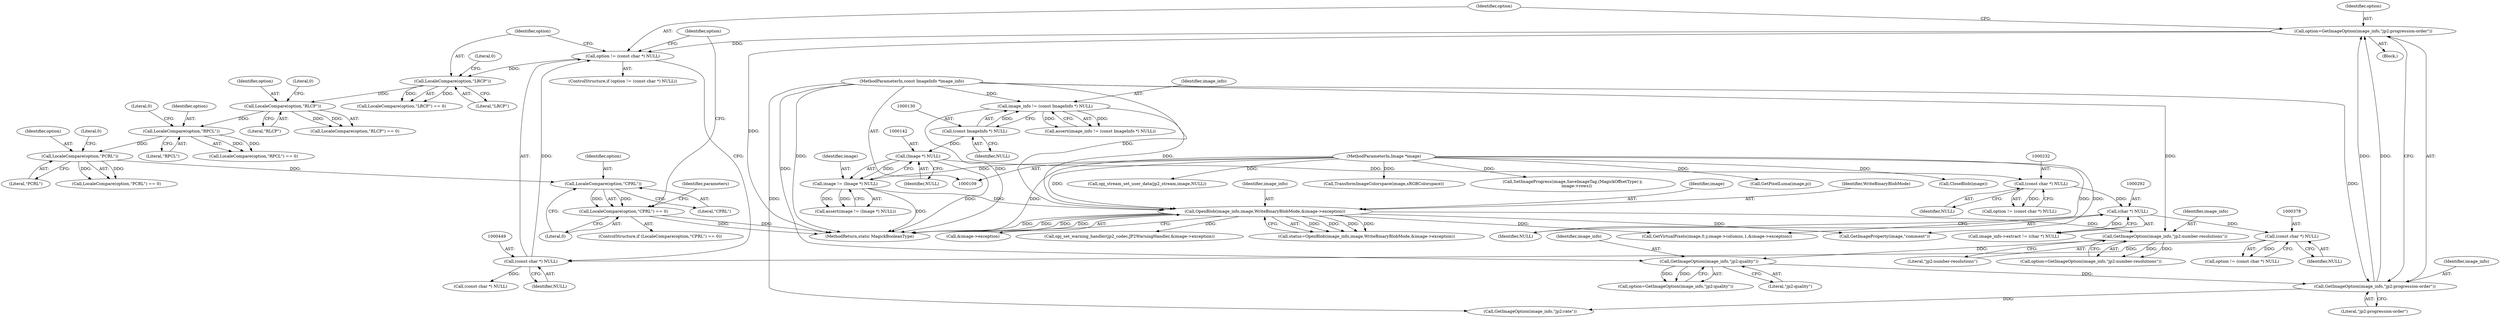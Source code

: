 digraph "0_ImageMagick_3d5ac8c20846871f1eb3068b65f93da7cd33bfd0_0@pointer" {
"1000498" [label="(Call,LocaleCompare(option,\"CPRL\"))"];
"1000487" [label="(Call,LocaleCompare(option,\"PCRL\"))"];
"1000476" [label="(Call,LocaleCompare(option,\"RPCL\"))"];
"1000465" [label="(Call,LocaleCompare(option,\"RLCP\"))"];
"1000454" [label="(Call,LocaleCompare(option,\"LRCP\"))"];
"1000446" [label="(Call,option != (const char *) NULL)"];
"1000440" [label="(Call,option=GetImageOption(image_info,\"jp2:progression-order\"))"];
"1000442" [label="(Call,GetImageOption(image_info,\"jp2:progression-order\"))"];
"1000371" [label="(Call,GetImageOption(image_info,\"jp2:quality\"))"];
"1000225" [label="(Call,GetImageOption(image_info,\"jp2:number-resolutions\"))"];
"1000167" [label="(Call,OpenBlob(image_info,image,WriteBinaryBlobMode,&image->exception))"];
"1000127" [label="(Call,image_info != (const ImageInfo *) NULL)"];
"1000110" [label="(MethodParameterIn,const ImageInfo *image_info)"];
"1000129" [label="(Call,(const ImageInfo *) NULL)"];
"1000139" [label="(Call,image != (Image *) NULL)"];
"1000111" [label="(MethodParameterIn,Image *image)"];
"1000141" [label="(Call,(Image *) NULL)"];
"1000448" [label="(Call,(const char *) NULL)"];
"1000377" [label="(Call,(const char *) NULL)"];
"1000291" [label="(Call,(char *) NULL)"];
"1000231" [label="(Call,(const char *) NULL)"];
"1000497" [label="(Call,LocaleCompare(option,\"CPRL\") == 0)"];
"1000488" [label="(Identifier,option)"];
"1000371" [label="(Call,GetImageOption(image_info,\"jp2:quality\"))"];
"1000131" [label="(Identifier,NULL)"];
"1000490" [label="(Literal,0)"];
"1000171" [label="(Call,&image->exception)"];
"1000127" [label="(Call,image_info != (const ImageInfo *) NULL)"];
"1000478" [label="(Literal,\"RPCL\")"];
"1000141" [label="(Call,(Image *) NULL)"];
"1000377" [label="(Call,(const char *) NULL)"];
"1000373" [label="(Literal,\"jp2:quality\")"];
"1000466" [label="(Identifier,option)"];
"1000375" [label="(Call,option != (const char *) NULL)"];
"1000500" [label="(Literal,\"CPRL\")"];
"1000486" [label="(Call,LocaleCompare(option,\"PCRL\") == 0)"];
"1000229" [label="(Call,option != (const char *) NULL)"];
"1000959" [label="(Call,GetVirtualPixels(image,0,y,image->columns,1,&image->exception))"];
"1000464" [label="(Call,LocaleCompare(option,\"RLCP\") == 0)"];
"1000167" [label="(Call,OpenBlob(image_info,image,WriteBinaryBlobMode,&image->exception))"];
"1000515" [label="(Call,(const char *) NULL)"];
"1000168" [label="(Identifier,image_info)"];
"1000445" [label="(ControlStructure,if (option != (const char *) NULL))"];
"1000231" [label="(Call,(const char *) NULL)"];
"1000441" [label="(Identifier,option)"];
"1000448" [label="(Call,(const char *) NULL)"];
"1000143" [label="(Identifier,NULL)"];
"1001239" [label="(Call,opj_stream_set_user_data(jp2_stream,image,NULL))"];
"1000126" [label="(Call,assert(image_info != (const ImageInfo *) NULL))"];
"1000454" [label="(Call,LocaleCompare(option,\"LRCP\"))"];
"1000476" [label="(Call,LocaleCompare(option,\"RPCL\"))"];
"1001299" [label="(MethodReturn,static MagickBooleanType)"];
"1000457" [label="(Literal,0)"];
"1000443" [label="(Identifier,image_info)"];
"1000465" [label="(Call,LocaleCompare(option,\"RLCP\"))"];
"1000372" [label="(Identifier,image_info)"];
"1000487" [label="(Call,LocaleCompare(option,\"PCRL\"))"];
"1000489" [label="(Literal,\"PCRL\")"];
"1000501" [label="(Literal,0)"];
"1001203" [label="(Call,opj_set_warning_handler(jp2_codec,JP2WarningHandler,&image->exception))"];
"1000165" [label="(Call,status=OpenBlob(image_info,image,WriteBinaryBlobMode,&image->exception))"];
"1000659" [label="(Call,TransformImageColorspace(image,sRGBColorspace))"];
"1000226" [label="(Identifier,image_info)"];
"1000293" [label="(Identifier,NULL)"];
"1000477" [label="(Identifier,option)"];
"1000499" [label="(Identifier,option)"];
"1000455" [label="(Identifier,option)"];
"1000475" [label="(Call,LocaleCompare(option,\"RPCL\") == 0)"];
"1000498" [label="(Call,LocaleCompare(option,\"CPRL\"))"];
"1000467" [label="(Literal,\"RLCP\")"];
"1000369" [label="(Call,option=GetImageOption(image_info,\"jp2:quality\"))"];
"1000112" [label="(Block,)"];
"1000479" [label="(Literal,0)"];
"1000379" [label="(Identifier,NULL)"];
"1000129" [label="(Call,(const ImageInfo *) NULL)"];
"1000225" [label="(Call,GetImageOption(image_info,\"jp2:number-resolutions\"))"];
"1000233" [label="(Identifier,NULL)"];
"1000456" [label="(Literal,\"LRCP\")"];
"1000447" [label="(Identifier,option)"];
"1000110" [label="(MethodParameterIn,const ImageInfo *image_info)"];
"1000497" [label="(Call,LocaleCompare(option,\"CPRL\") == 0)"];
"1000169" [label="(Identifier,image)"];
"1000446" [label="(Call,option != (const char *) NULL)"];
"1000504" [label="(Identifier,parameters)"];
"1001159" [label="(Call,SetImageProgress(image,SaveImageTag,(MagickOffsetType) y,\n      image->rows))"];
"1001081" [label="(Call,GetPixelLuma(image,p))"];
"1000442" [label="(Call,GetImageOption(image_info,\"jp2:progression-order\"))"];
"1000139" [label="(Call,image != (Image *) NULL)"];
"1000508" [label="(Identifier,option)"];
"1000223" [label="(Call,option=GetImageOption(image_info,\"jp2:number-resolutions\"))"];
"1000138" [label="(Call,assert(image != (Image *) NULL))"];
"1000450" [label="(Identifier,NULL)"];
"1000453" [label="(Call,LocaleCompare(option,\"LRCP\") == 0)"];
"1000227" [label="(Literal,\"jp2:number-resolutions\")"];
"1000496" [label="(ControlStructure,if (LocaleCompare(option,\"CPRL\") == 0))"];
"1000140" [label="(Identifier,image)"];
"1000468" [label="(Literal,0)"];
"1000603" [label="(Call,GetImageProperty(image,\"comment\"))"];
"1000291" [label="(Call,(char *) NULL)"];
"1000287" [label="(Call,image_info->extract != (char *) NULL)"];
"1001295" [label="(Call,CloseBlob(image))"];
"1000444" [label="(Literal,\"jp2:progression-order\")"];
"1000170" [label="(Identifier,WriteBinaryBlobMode)"];
"1000509" [label="(Call,GetImageOption(image_info,\"jp2:rate\"))"];
"1000440" [label="(Call,option=GetImageOption(image_info,\"jp2:progression-order\"))"];
"1000111" [label="(MethodParameterIn,Image *image)"];
"1000128" [label="(Identifier,image_info)"];
"1000498" -> "1000497"  [label="AST: "];
"1000498" -> "1000500"  [label="CFG: "];
"1000499" -> "1000498"  [label="AST: "];
"1000500" -> "1000498"  [label="AST: "];
"1000501" -> "1000498"  [label="CFG: "];
"1000498" -> "1000497"  [label="DDG: "];
"1000498" -> "1000497"  [label="DDG: "];
"1000487" -> "1000498"  [label="DDG: "];
"1000487" -> "1000486"  [label="AST: "];
"1000487" -> "1000489"  [label="CFG: "];
"1000488" -> "1000487"  [label="AST: "];
"1000489" -> "1000487"  [label="AST: "];
"1000490" -> "1000487"  [label="CFG: "];
"1000487" -> "1000486"  [label="DDG: "];
"1000487" -> "1000486"  [label="DDG: "];
"1000476" -> "1000487"  [label="DDG: "];
"1000476" -> "1000475"  [label="AST: "];
"1000476" -> "1000478"  [label="CFG: "];
"1000477" -> "1000476"  [label="AST: "];
"1000478" -> "1000476"  [label="AST: "];
"1000479" -> "1000476"  [label="CFG: "];
"1000476" -> "1000475"  [label="DDG: "];
"1000476" -> "1000475"  [label="DDG: "];
"1000465" -> "1000476"  [label="DDG: "];
"1000465" -> "1000464"  [label="AST: "];
"1000465" -> "1000467"  [label="CFG: "];
"1000466" -> "1000465"  [label="AST: "];
"1000467" -> "1000465"  [label="AST: "];
"1000468" -> "1000465"  [label="CFG: "];
"1000465" -> "1000464"  [label="DDG: "];
"1000465" -> "1000464"  [label="DDG: "];
"1000454" -> "1000465"  [label="DDG: "];
"1000454" -> "1000453"  [label="AST: "];
"1000454" -> "1000456"  [label="CFG: "];
"1000455" -> "1000454"  [label="AST: "];
"1000456" -> "1000454"  [label="AST: "];
"1000457" -> "1000454"  [label="CFG: "];
"1000454" -> "1000453"  [label="DDG: "];
"1000454" -> "1000453"  [label="DDG: "];
"1000446" -> "1000454"  [label="DDG: "];
"1000446" -> "1000445"  [label="AST: "];
"1000446" -> "1000448"  [label="CFG: "];
"1000447" -> "1000446"  [label="AST: "];
"1000448" -> "1000446"  [label="AST: "];
"1000455" -> "1000446"  [label="CFG: "];
"1000508" -> "1000446"  [label="CFG: "];
"1000440" -> "1000446"  [label="DDG: "];
"1000448" -> "1000446"  [label="DDG: "];
"1000440" -> "1000112"  [label="AST: "];
"1000440" -> "1000442"  [label="CFG: "];
"1000441" -> "1000440"  [label="AST: "];
"1000442" -> "1000440"  [label="AST: "];
"1000447" -> "1000440"  [label="CFG: "];
"1000440" -> "1001299"  [label="DDG: "];
"1000442" -> "1000440"  [label="DDG: "];
"1000442" -> "1000440"  [label="DDG: "];
"1000442" -> "1000444"  [label="CFG: "];
"1000443" -> "1000442"  [label="AST: "];
"1000444" -> "1000442"  [label="AST: "];
"1000371" -> "1000442"  [label="DDG: "];
"1000110" -> "1000442"  [label="DDG: "];
"1000442" -> "1000509"  [label="DDG: "];
"1000371" -> "1000369"  [label="AST: "];
"1000371" -> "1000373"  [label="CFG: "];
"1000372" -> "1000371"  [label="AST: "];
"1000373" -> "1000371"  [label="AST: "];
"1000369" -> "1000371"  [label="CFG: "];
"1000371" -> "1000369"  [label="DDG: "];
"1000371" -> "1000369"  [label="DDG: "];
"1000225" -> "1000371"  [label="DDG: "];
"1000110" -> "1000371"  [label="DDG: "];
"1000225" -> "1000223"  [label="AST: "];
"1000225" -> "1000227"  [label="CFG: "];
"1000226" -> "1000225"  [label="AST: "];
"1000227" -> "1000225"  [label="AST: "];
"1000223" -> "1000225"  [label="CFG: "];
"1000225" -> "1000223"  [label="DDG: "];
"1000225" -> "1000223"  [label="DDG: "];
"1000167" -> "1000225"  [label="DDG: "];
"1000110" -> "1000225"  [label="DDG: "];
"1000167" -> "1000165"  [label="AST: "];
"1000167" -> "1000171"  [label="CFG: "];
"1000168" -> "1000167"  [label="AST: "];
"1000169" -> "1000167"  [label="AST: "];
"1000170" -> "1000167"  [label="AST: "];
"1000171" -> "1000167"  [label="AST: "];
"1000165" -> "1000167"  [label="CFG: "];
"1000167" -> "1001299"  [label="DDG: "];
"1000167" -> "1001299"  [label="DDG: "];
"1000167" -> "1001299"  [label="DDG: "];
"1000167" -> "1001299"  [label="DDG: "];
"1000167" -> "1000165"  [label="DDG: "];
"1000167" -> "1000165"  [label="DDG: "];
"1000167" -> "1000165"  [label="DDG: "];
"1000167" -> "1000165"  [label="DDG: "];
"1000127" -> "1000167"  [label="DDG: "];
"1000110" -> "1000167"  [label="DDG: "];
"1000139" -> "1000167"  [label="DDG: "];
"1000111" -> "1000167"  [label="DDG: "];
"1000167" -> "1000603"  [label="DDG: "];
"1000167" -> "1000959"  [label="DDG: "];
"1000167" -> "1001203"  [label="DDG: "];
"1000127" -> "1000126"  [label="AST: "];
"1000127" -> "1000129"  [label="CFG: "];
"1000128" -> "1000127"  [label="AST: "];
"1000129" -> "1000127"  [label="AST: "];
"1000126" -> "1000127"  [label="CFG: "];
"1000127" -> "1001299"  [label="DDG: "];
"1000127" -> "1000126"  [label="DDG: "];
"1000127" -> "1000126"  [label="DDG: "];
"1000110" -> "1000127"  [label="DDG: "];
"1000129" -> "1000127"  [label="DDG: "];
"1000110" -> "1000109"  [label="AST: "];
"1000110" -> "1001299"  [label="DDG: "];
"1000110" -> "1000509"  [label="DDG: "];
"1000129" -> "1000131"  [label="CFG: "];
"1000130" -> "1000129"  [label="AST: "];
"1000131" -> "1000129"  [label="AST: "];
"1000129" -> "1000141"  [label="DDG: "];
"1000139" -> "1000138"  [label="AST: "];
"1000139" -> "1000141"  [label="CFG: "];
"1000140" -> "1000139"  [label="AST: "];
"1000141" -> "1000139"  [label="AST: "];
"1000138" -> "1000139"  [label="CFG: "];
"1000139" -> "1001299"  [label="DDG: "];
"1000139" -> "1000138"  [label="DDG: "];
"1000139" -> "1000138"  [label="DDG: "];
"1000111" -> "1000139"  [label="DDG: "];
"1000141" -> "1000139"  [label="DDG: "];
"1000111" -> "1000109"  [label="AST: "];
"1000111" -> "1001299"  [label="DDG: "];
"1000111" -> "1000603"  [label="DDG: "];
"1000111" -> "1000659"  [label="DDG: "];
"1000111" -> "1000959"  [label="DDG: "];
"1000111" -> "1001081"  [label="DDG: "];
"1000111" -> "1001159"  [label="DDG: "];
"1000111" -> "1001239"  [label="DDG: "];
"1000111" -> "1001295"  [label="DDG: "];
"1000141" -> "1000143"  [label="CFG: "];
"1000142" -> "1000141"  [label="AST: "];
"1000143" -> "1000141"  [label="AST: "];
"1000141" -> "1001299"  [label="DDG: "];
"1000141" -> "1000231"  [label="DDG: "];
"1000448" -> "1000450"  [label="CFG: "];
"1000449" -> "1000448"  [label="AST: "];
"1000450" -> "1000448"  [label="AST: "];
"1000377" -> "1000448"  [label="DDG: "];
"1000448" -> "1000515"  [label="DDG: "];
"1000377" -> "1000375"  [label="AST: "];
"1000377" -> "1000379"  [label="CFG: "];
"1000378" -> "1000377"  [label="AST: "];
"1000379" -> "1000377"  [label="AST: "];
"1000375" -> "1000377"  [label="CFG: "];
"1000377" -> "1000375"  [label="DDG: "];
"1000291" -> "1000377"  [label="DDG: "];
"1000291" -> "1000287"  [label="AST: "];
"1000291" -> "1000293"  [label="CFG: "];
"1000292" -> "1000291"  [label="AST: "];
"1000293" -> "1000291"  [label="AST: "];
"1000287" -> "1000291"  [label="CFG: "];
"1000291" -> "1000287"  [label="DDG: "];
"1000231" -> "1000291"  [label="DDG: "];
"1000231" -> "1000229"  [label="AST: "];
"1000231" -> "1000233"  [label="CFG: "];
"1000232" -> "1000231"  [label="AST: "];
"1000233" -> "1000231"  [label="AST: "];
"1000229" -> "1000231"  [label="CFG: "];
"1000231" -> "1000229"  [label="DDG: "];
"1000497" -> "1000496"  [label="AST: "];
"1000497" -> "1000501"  [label="CFG: "];
"1000501" -> "1000497"  [label="AST: "];
"1000504" -> "1000497"  [label="CFG: "];
"1000508" -> "1000497"  [label="CFG: "];
"1000497" -> "1001299"  [label="DDG: "];
"1000497" -> "1001299"  [label="DDG: "];
}
